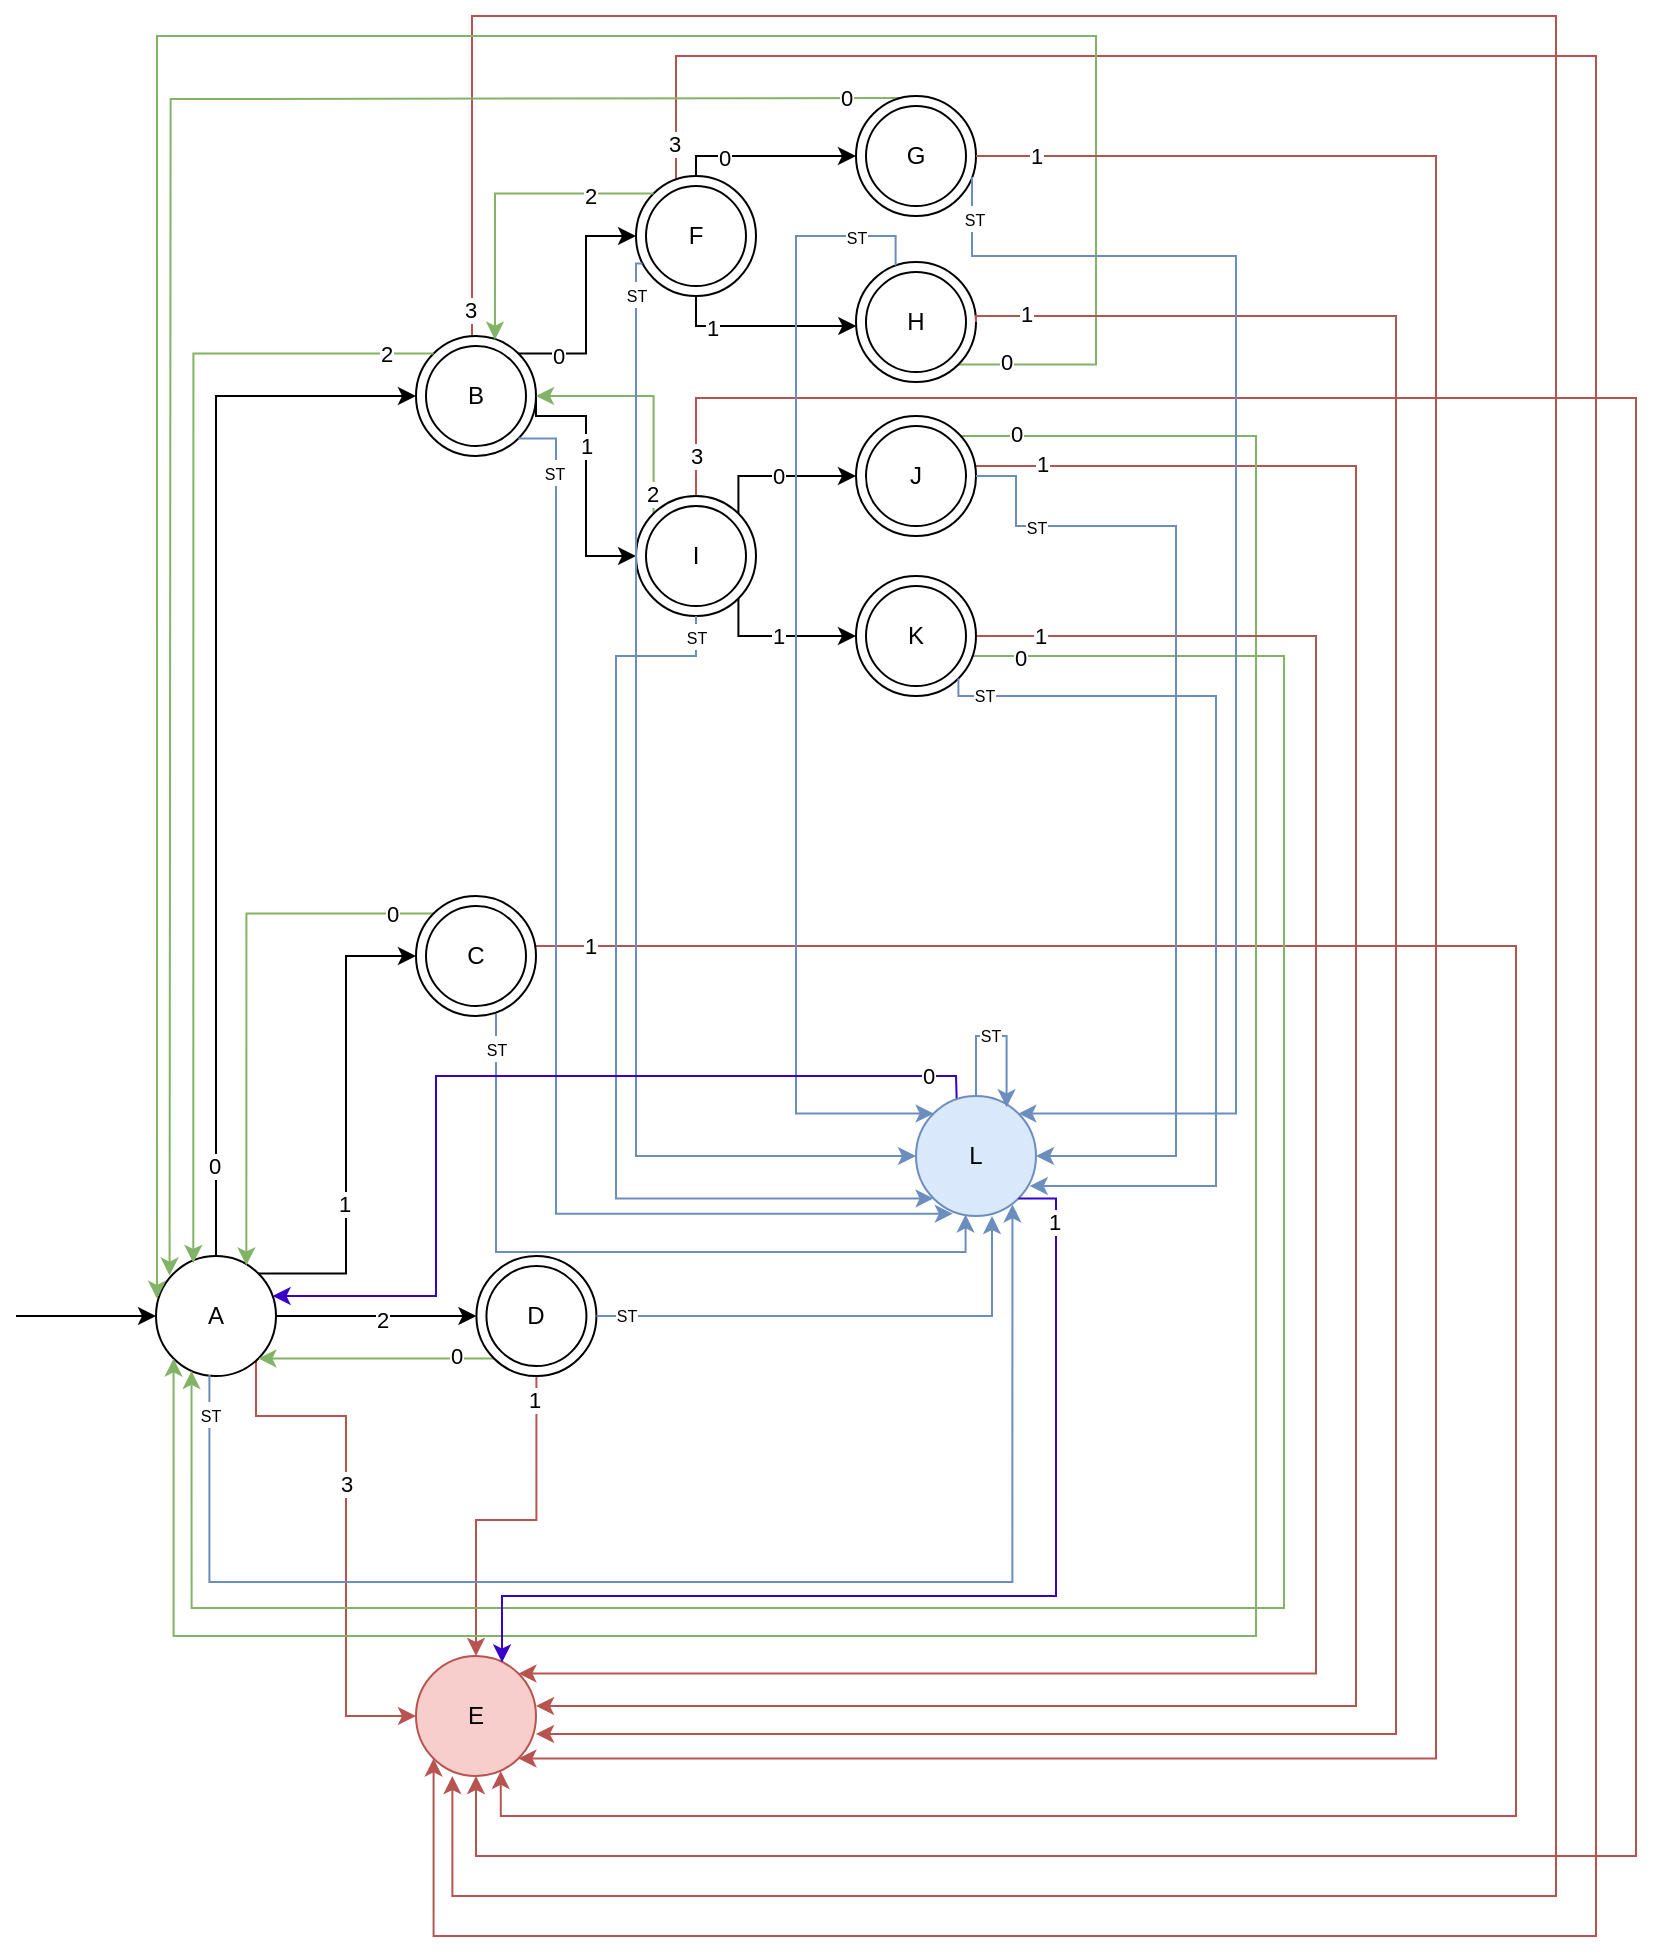 <mxfile version="24.4.9" type="device">
  <diagram name="Página-1" id="AaAMRy3M7c8mCv8Y-z39">
    <mxGraphModel dx="323" dy="184" grid="1" gridSize="10" guides="1" tooltips="1" connect="1" arrows="1" fold="1" page="1" pageScale="1" pageWidth="1200" pageHeight="1400" math="0" shadow="0">
      <root>
        <mxCell id="0" />
        <mxCell id="1" parent="0" />
        <mxCell id="4HWV0PZ-MZFRLMYxg-oZ-18" style="edgeStyle=orthogonalEdgeStyle;rounded=0;orthogonalLoop=1;jettySize=auto;html=1;exitX=1;exitY=0;exitDx=0;exitDy=0;entryX=0;entryY=0.5;entryDx=0;entryDy=0;" parent="1" source="4HWV0PZ-MZFRLMYxg-oZ-1" target="4HWV0PZ-MZFRLMYxg-oZ-4" edge="1">
          <mxGeometry relative="1" as="geometry" />
        </mxCell>
        <mxCell id="4HWV0PZ-MZFRLMYxg-oZ-23" value="1" style="edgeLabel;html=1;align=center;verticalAlign=middle;resizable=0;points=[];" parent="4HWV0PZ-MZFRLMYxg-oZ-18" vertex="1" connectable="0">
          <mxGeometry x="-0.333" y="1" relative="1" as="geometry">
            <mxPoint as="offset" />
          </mxGeometry>
        </mxCell>
        <mxCell id="4HWV0PZ-MZFRLMYxg-oZ-19" style="edgeStyle=orthogonalEdgeStyle;rounded=0;orthogonalLoop=1;jettySize=auto;html=1;exitX=0.5;exitY=0;exitDx=0;exitDy=0;entryX=0;entryY=0.5;entryDx=0;entryDy=0;" parent="1" source="4HWV0PZ-MZFRLMYxg-oZ-1" target="4HWV0PZ-MZFRLMYxg-oZ-8" edge="1">
          <mxGeometry relative="1" as="geometry" />
        </mxCell>
        <mxCell id="4HWV0PZ-MZFRLMYxg-oZ-22" value="0" style="edgeLabel;html=1;align=center;verticalAlign=middle;resizable=0;points=[];" parent="4HWV0PZ-MZFRLMYxg-oZ-19" vertex="1" connectable="0">
          <mxGeometry x="-0.828" y="1" relative="1" as="geometry">
            <mxPoint as="offset" />
          </mxGeometry>
        </mxCell>
        <mxCell id="4HWV0PZ-MZFRLMYxg-oZ-20" style="edgeStyle=orthogonalEdgeStyle;rounded=0;orthogonalLoop=1;jettySize=auto;html=1;exitX=1;exitY=1;exitDx=0;exitDy=0;entryX=0;entryY=0.5;entryDx=0;entryDy=0;fillColor=#f8cecc;strokeColor=#b85450;" parent="1" source="4HWV0PZ-MZFRLMYxg-oZ-1" target="4HWV0PZ-MZFRLMYxg-oZ-9" edge="1">
          <mxGeometry relative="1" as="geometry">
            <Array as="points">
              <mxPoint x="130" y="681" />
              <mxPoint x="130" y="710" />
              <mxPoint x="175" y="710" />
              <mxPoint x="175" y="860" />
            </Array>
          </mxGeometry>
        </mxCell>
        <mxCell id="4HWV0PZ-MZFRLMYxg-oZ-25" value="3" style="edgeLabel;html=1;align=center;verticalAlign=middle;resizable=0;points=[];" parent="4HWV0PZ-MZFRLMYxg-oZ-20" vertex="1" connectable="0">
          <mxGeometry x="-0.288" y="2" relative="1" as="geometry">
            <mxPoint x="-2" y="16" as="offset" />
          </mxGeometry>
        </mxCell>
        <mxCell id="4HWV0PZ-MZFRLMYxg-oZ-1" value="A" style="ellipse;whiteSpace=wrap;html=1;aspect=fixed;" parent="1" vertex="1">
          <mxGeometry x="80" y="630" width="60" height="60" as="geometry" />
        </mxCell>
        <mxCell id="4HWV0PZ-MZFRLMYxg-oZ-2" value="" style="endArrow=classic;html=1;rounded=0;" parent="1" edge="1">
          <mxGeometry width="50" height="50" relative="1" as="geometry">
            <mxPoint x="10" y="660" as="sourcePoint" />
            <mxPoint x="80" y="660" as="targetPoint" />
          </mxGeometry>
        </mxCell>
        <mxCell id="4HWV0PZ-MZFRLMYxg-oZ-119" style="edgeStyle=orthogonalEdgeStyle;rounded=0;orthogonalLoop=1;jettySize=auto;html=1;exitX=0;exitY=0;exitDx=0;exitDy=0;entryX=0.753;entryY=0.078;entryDx=0;entryDy=0;fillColor=#d5e8d4;strokeColor=#82b366;entryPerimeter=0;" parent="1" source="4HWV0PZ-MZFRLMYxg-oZ-4" target="4HWV0PZ-MZFRLMYxg-oZ-1" edge="1">
          <mxGeometry relative="1" as="geometry" />
        </mxCell>
        <mxCell id="4HWV0PZ-MZFRLMYxg-oZ-121" value="0" style="edgeLabel;html=1;align=center;verticalAlign=middle;resizable=0;points=[];" parent="4HWV0PZ-MZFRLMYxg-oZ-119" vertex="1" connectable="0">
          <mxGeometry x="-0.845" relative="1" as="geometry">
            <mxPoint as="offset" />
          </mxGeometry>
        </mxCell>
        <mxCell id="4HWV0PZ-MZFRLMYxg-oZ-120" style="edgeStyle=orthogonalEdgeStyle;rounded=0;orthogonalLoop=1;jettySize=auto;html=1;exitX=1;exitY=0.5;exitDx=0;exitDy=0;entryX=0.706;entryY=0.958;entryDx=0;entryDy=0;entryPerimeter=0;fillColor=#f8cecc;strokeColor=#b85450;" parent="1" target="4HWV0PZ-MZFRLMYxg-oZ-9" edge="1">
          <mxGeometry relative="1" as="geometry">
            <mxPoint x="267" y="475" as="sourcePoint" />
            <mxPoint x="267.78" y="848.64" as="targetPoint" />
            <Array as="points">
              <mxPoint x="760" y="475" />
              <mxPoint x="760" y="910" />
              <mxPoint x="252" y="910" />
            </Array>
          </mxGeometry>
        </mxCell>
        <mxCell id="4HWV0PZ-MZFRLMYxg-oZ-122" value="1" style="edgeLabel;html=1;align=center;verticalAlign=middle;resizable=0;points=[];" parent="4HWV0PZ-MZFRLMYxg-oZ-120" vertex="1" connectable="0">
          <mxGeometry x="-0.959" relative="1" as="geometry">
            <mxPoint as="offset" />
          </mxGeometry>
        </mxCell>
        <mxCell id="4HWV0PZ-MZFRLMYxg-oZ-4" value="C" style="ellipse;whiteSpace=wrap;html=1;aspect=fixed;" parent="1" vertex="1">
          <mxGeometry x="210" y="450" width="60" height="60" as="geometry" />
        </mxCell>
        <mxCell id="4HWV0PZ-MZFRLMYxg-oZ-113" value="0" style="edgeStyle=orthogonalEdgeStyle;rounded=0;orthogonalLoop=1;jettySize=auto;html=1;exitX=0;exitY=1;exitDx=0;exitDy=0;entryX=1;entryY=1;entryDx=0;entryDy=0;fillColor=#d5e8d4;strokeColor=#82b366;" parent="1" source="4HWV0PZ-MZFRLMYxg-oZ-7" target="4HWV0PZ-MZFRLMYxg-oZ-1" edge="1">
          <mxGeometry x="-0.677" y="-1" relative="1" as="geometry">
            <mxPoint as="offset" />
          </mxGeometry>
        </mxCell>
        <mxCell id="4HWV0PZ-MZFRLMYxg-oZ-115" style="edgeStyle=orthogonalEdgeStyle;rounded=0;orthogonalLoop=1;jettySize=auto;html=1;exitX=0.5;exitY=1;exitDx=0;exitDy=0;fillColor=#f8cecc;strokeColor=#b85450;entryX=0.5;entryY=0;entryDx=0;entryDy=0;" parent="1" source="4HWV0PZ-MZFRLMYxg-oZ-7" edge="1" target="4HWV0PZ-MZFRLMYxg-oZ-9">
          <mxGeometry relative="1" as="geometry">
            <mxPoint x="240" y="835" as="targetPoint" />
            <Array as="points">
              <mxPoint x="270" y="762" />
              <mxPoint x="240" y="762" />
            </Array>
          </mxGeometry>
        </mxCell>
        <mxCell id="4HWV0PZ-MZFRLMYxg-oZ-171" value="1" style="edgeLabel;html=1;align=center;verticalAlign=middle;resizable=0;points=[];" parent="4HWV0PZ-MZFRLMYxg-oZ-115" vertex="1" connectable="0">
          <mxGeometry x="-0.861" y="-1" relative="1" as="geometry">
            <mxPoint as="offset" />
          </mxGeometry>
        </mxCell>
        <mxCell id="4HWV0PZ-MZFRLMYxg-oZ-7" value="D" style="ellipse;whiteSpace=wrap;html=1;aspect=fixed;" parent="1" vertex="1">
          <mxGeometry x="240.21" y="630" width="60" height="60" as="geometry" />
        </mxCell>
        <mxCell id="4HWV0PZ-MZFRLMYxg-oZ-33" style="edgeStyle=orthogonalEdgeStyle;rounded=0;orthogonalLoop=1;jettySize=auto;html=1;exitX=1;exitY=0.5;exitDx=0;exitDy=0;entryX=0;entryY=0.5;entryDx=0;entryDy=0;" parent="1" source="4HWV0PZ-MZFRLMYxg-oZ-8" target="4HWV0PZ-MZFRLMYxg-oZ-29" edge="1">
          <mxGeometry relative="1" as="geometry">
            <Array as="points">
              <mxPoint x="270" y="210" />
              <mxPoint x="295" y="210" />
              <mxPoint x="295" y="280" />
            </Array>
          </mxGeometry>
        </mxCell>
        <mxCell id="4HWV0PZ-MZFRLMYxg-oZ-71" value="1" style="edgeLabel;html=1;align=center;verticalAlign=middle;resizable=0;points=[];" parent="4HWV0PZ-MZFRLMYxg-oZ-33" vertex="1" connectable="0">
          <mxGeometry x="-0.234" relative="1" as="geometry">
            <mxPoint as="offset" />
          </mxGeometry>
        </mxCell>
        <mxCell id="4HWV0PZ-MZFRLMYxg-oZ-69" style="edgeStyle=orthogonalEdgeStyle;rounded=0;orthogonalLoop=1;jettySize=auto;html=1;exitX=1;exitY=0;exitDx=0;exitDy=0;entryX=0;entryY=0.5;entryDx=0;entryDy=0;" parent="1" source="4HWV0PZ-MZFRLMYxg-oZ-8" target="4HWV0PZ-MZFRLMYxg-oZ-30" edge="1">
          <mxGeometry relative="1" as="geometry" />
        </mxCell>
        <mxCell id="4HWV0PZ-MZFRLMYxg-oZ-70" value="0" style="edgeLabel;html=1;align=center;verticalAlign=middle;resizable=0;points=[];" parent="4HWV0PZ-MZFRLMYxg-oZ-69" vertex="1" connectable="0">
          <mxGeometry x="-0.658" y="-1" relative="1" as="geometry">
            <mxPoint as="offset" />
          </mxGeometry>
        </mxCell>
        <mxCell id="4HWV0PZ-MZFRLMYxg-oZ-76" style="edgeStyle=orthogonalEdgeStyle;rounded=0;orthogonalLoop=1;jettySize=auto;html=1;exitX=0.5;exitY=0;exitDx=0;exitDy=0;entryX=0.303;entryY=1.001;entryDx=0;entryDy=0;fillColor=#f8cecc;strokeColor=#b85450;entryPerimeter=0;" parent="1" target="4HWV0PZ-MZFRLMYxg-oZ-9" edge="1">
          <mxGeometry relative="1" as="geometry">
            <mxPoint x="238" y="181" as="sourcePoint" />
            <mxPoint x="268" y="871" as="targetPoint" />
            <Array as="points">
              <mxPoint x="238" y="10" />
              <mxPoint x="780" y="10" />
              <mxPoint x="780" y="950" />
              <mxPoint x="228" y="950" />
            </Array>
          </mxGeometry>
        </mxCell>
        <mxCell id="4HWV0PZ-MZFRLMYxg-oZ-77" value="3" style="edgeLabel;html=1;align=center;verticalAlign=middle;resizable=0;points=[];" parent="4HWV0PZ-MZFRLMYxg-oZ-76" vertex="1" connectable="0">
          <mxGeometry x="-0.979" y="3" relative="1" as="geometry">
            <mxPoint x="2" as="offset" />
          </mxGeometry>
        </mxCell>
        <mxCell id="4HWV0PZ-MZFRLMYxg-oZ-8" value="B" style="ellipse;whiteSpace=wrap;html=1;aspect=fixed;" parent="1" vertex="1">
          <mxGeometry x="210" y="170" width="60" height="60" as="geometry" />
        </mxCell>
        <mxCell id="4HWV0PZ-MZFRLMYxg-oZ-9" value="E" style="ellipse;whiteSpace=wrap;html=1;aspect=fixed;fillColor=#f8cecc;strokeColor=#b85450;" parent="1" vertex="1">
          <mxGeometry x="210" y="830" width="60" height="60" as="geometry" />
        </mxCell>
        <mxCell id="4HWV0PZ-MZFRLMYxg-oZ-11" value="" style="endArrow=classic;html=1;rounded=0;exitX=1;exitY=0.5;exitDx=0;exitDy=0;entryX=0;entryY=0.5;entryDx=0;entryDy=0;endFill=1;" parent="1" source="4HWV0PZ-MZFRLMYxg-oZ-1" target="4HWV0PZ-MZFRLMYxg-oZ-7" edge="1">
          <mxGeometry width="50" height="50" relative="1" as="geometry">
            <mxPoint x="750" y="800" as="sourcePoint" />
            <mxPoint x="800" y="750" as="targetPoint" />
          </mxGeometry>
        </mxCell>
        <mxCell id="4HWV0PZ-MZFRLMYxg-oZ-24" value="2" style="edgeLabel;html=1;align=center;verticalAlign=middle;resizable=0;points=[];" parent="4HWV0PZ-MZFRLMYxg-oZ-11" vertex="1" connectable="0">
          <mxGeometry x="0.045" y="-2" relative="1" as="geometry">
            <mxPoint as="offset" />
          </mxGeometry>
        </mxCell>
        <mxCell id="4HWV0PZ-MZFRLMYxg-oZ-100" value="0" style="edgeStyle=orthogonalEdgeStyle;rounded=0;orthogonalLoop=1;jettySize=auto;html=1;exitX=1;exitY=0;exitDx=0;exitDy=0;entryX=0;entryY=0.5;entryDx=0;entryDy=0;" parent="1" source="4HWV0PZ-MZFRLMYxg-oZ-29" target="4HWV0PZ-MZFRLMYxg-oZ-95" edge="1">
          <mxGeometry relative="1" as="geometry">
            <Array as="points">
              <mxPoint x="371" y="240" />
            </Array>
          </mxGeometry>
        </mxCell>
        <mxCell id="4HWV0PZ-MZFRLMYxg-oZ-101" value="1" style="edgeStyle=orthogonalEdgeStyle;rounded=0;orthogonalLoop=1;jettySize=auto;html=1;exitX=1;exitY=1;exitDx=0;exitDy=0;entryX=0;entryY=0.5;entryDx=0;entryDy=0;" parent="1" source="4HWV0PZ-MZFRLMYxg-oZ-29" target="4HWV0PZ-MZFRLMYxg-oZ-96" edge="1">
          <mxGeometry relative="1" as="geometry">
            <Array as="points">
              <mxPoint x="371" y="320" />
            </Array>
          </mxGeometry>
        </mxCell>
        <mxCell id="4HWV0PZ-MZFRLMYxg-oZ-104" style="edgeStyle=orthogonalEdgeStyle;rounded=0;orthogonalLoop=1;jettySize=auto;html=1;exitX=0;exitY=0;exitDx=0;exitDy=0;entryX=1;entryY=0.5;entryDx=0;entryDy=0;fillColor=#d5e8d4;strokeColor=#82b366;" parent="1" source="4HWV0PZ-MZFRLMYxg-oZ-29" target="4HWV0PZ-MZFRLMYxg-oZ-8" edge="1">
          <mxGeometry relative="1" as="geometry">
            <Array as="points">
              <mxPoint x="329" y="200" />
            </Array>
          </mxGeometry>
        </mxCell>
        <mxCell id="4HWV0PZ-MZFRLMYxg-oZ-105" value="2" style="edgeLabel;html=1;align=center;verticalAlign=middle;resizable=0;points=[];" parent="4HWV0PZ-MZFRLMYxg-oZ-104" vertex="1" connectable="0">
          <mxGeometry x="-0.823" y="1" relative="1" as="geometry">
            <mxPoint as="offset" />
          </mxGeometry>
        </mxCell>
        <mxCell id="4HWV0PZ-MZFRLMYxg-oZ-106" style="edgeStyle=orthogonalEdgeStyle;rounded=0;orthogonalLoop=1;jettySize=auto;html=1;exitX=0.5;exitY=0;exitDx=0;exitDy=0;fillColor=#f8cecc;strokeColor=#b85450;entryX=0.5;entryY=1;entryDx=0;entryDy=0;" parent="1" target="4HWV0PZ-MZFRLMYxg-oZ-9" edge="1">
          <mxGeometry relative="1" as="geometry">
            <mxPoint x="350" y="251.0" as="sourcePoint" />
            <mxPoint x="280" y="860" as="targetPoint" />
            <Array as="points">
              <mxPoint x="350" y="201" />
              <mxPoint x="820" y="201" />
              <mxPoint x="820" y="930" />
              <mxPoint x="240" y="930" />
            </Array>
          </mxGeometry>
        </mxCell>
        <mxCell id="4HWV0PZ-MZFRLMYxg-oZ-175" value="3" style="edgeLabel;html=1;align=center;verticalAlign=middle;resizable=0;points=[];" parent="4HWV0PZ-MZFRLMYxg-oZ-106" vertex="1" connectable="0">
          <mxGeometry x="-0.977" relative="1" as="geometry">
            <mxPoint as="offset" />
          </mxGeometry>
        </mxCell>
        <mxCell id="4HWV0PZ-MZFRLMYxg-oZ-29" value="I" style="ellipse;whiteSpace=wrap;html=1;aspect=fixed;" parent="1" vertex="1">
          <mxGeometry x="320" y="250" width="60" height="60" as="geometry" />
        </mxCell>
        <mxCell id="4HWV0PZ-MZFRLMYxg-oZ-83" style="edgeStyle=orthogonalEdgeStyle;rounded=0;orthogonalLoop=1;jettySize=auto;html=1;exitX=0.5;exitY=0;exitDx=0;exitDy=0;entryX=0;entryY=0.5;entryDx=0;entryDy=0;" parent="1" source="4HWV0PZ-MZFRLMYxg-oZ-30" target="4HWV0PZ-MZFRLMYxg-oZ-81" edge="1">
          <mxGeometry relative="1" as="geometry">
            <Array as="points">
              <mxPoint x="350" y="80" />
            </Array>
          </mxGeometry>
        </mxCell>
        <mxCell id="4HWV0PZ-MZFRLMYxg-oZ-88" value="0" style="edgeLabel;html=1;align=center;verticalAlign=middle;resizable=0;points=[];" parent="4HWV0PZ-MZFRLMYxg-oZ-83" vertex="1" connectable="0">
          <mxGeometry x="-0.475" y="-1" relative="1" as="geometry">
            <mxPoint as="offset" />
          </mxGeometry>
        </mxCell>
        <mxCell id="4HWV0PZ-MZFRLMYxg-oZ-84" style="edgeStyle=orthogonalEdgeStyle;rounded=0;orthogonalLoop=1;jettySize=auto;html=1;exitX=0.5;exitY=1;exitDx=0;exitDy=0;" parent="1" source="4HWV0PZ-MZFRLMYxg-oZ-30" edge="1">
          <mxGeometry relative="1" as="geometry">
            <mxPoint x="350" y="155" as="sourcePoint" />
            <mxPoint x="430.15" y="165" as="targetPoint" />
            <Array as="points">
              <mxPoint x="350" y="165" />
            </Array>
          </mxGeometry>
        </mxCell>
        <mxCell id="4HWV0PZ-MZFRLMYxg-oZ-89" value="1" style="edgeLabel;html=1;align=center;verticalAlign=middle;resizable=0;points=[];" parent="4HWV0PZ-MZFRLMYxg-oZ-84" vertex="1" connectable="0">
          <mxGeometry x="-0.531" y="-1" relative="1" as="geometry">
            <mxPoint as="offset" />
          </mxGeometry>
        </mxCell>
        <mxCell id="4HWV0PZ-MZFRLMYxg-oZ-91" style="edgeStyle=orthogonalEdgeStyle;rounded=0;orthogonalLoop=1;jettySize=auto;html=1;exitX=0;exitY=0;exitDx=0;exitDy=0;entryX=0;entryY=1;entryDx=0;entryDy=0;fillColor=#f8cecc;strokeColor=#b85450;" parent="1" source="4HWV0PZ-MZFRLMYxg-oZ-30" target="4HWV0PZ-MZFRLMYxg-oZ-9" edge="1">
          <mxGeometry relative="1" as="geometry">
            <Array as="points">
              <mxPoint x="340" y="99" />
              <mxPoint x="340" y="30" />
              <mxPoint x="800" y="30" />
              <mxPoint x="800" y="970" />
              <mxPoint x="219" y="970" />
            </Array>
          </mxGeometry>
        </mxCell>
        <mxCell id="4HWV0PZ-MZFRLMYxg-oZ-92" value="3" style="edgeLabel;html=1;align=center;verticalAlign=middle;resizable=0;points=[];" parent="4HWV0PZ-MZFRLMYxg-oZ-91" vertex="1" connectable="0">
          <mxGeometry x="-0.966" y="1" relative="1" as="geometry">
            <mxPoint as="offset" />
          </mxGeometry>
        </mxCell>
        <mxCell id="4HWV0PZ-MZFRLMYxg-oZ-30" value="F" style="ellipse;whiteSpace=wrap;html=1;aspect=fixed;" parent="1" vertex="1">
          <mxGeometry x="320" y="90" width="60" height="60" as="geometry" />
        </mxCell>
        <mxCell id="4HWV0PZ-MZFRLMYxg-oZ-74" style="edgeStyle=orthogonalEdgeStyle;rounded=0;orthogonalLoop=1;jettySize=auto;html=1;exitX=0;exitY=0;exitDx=0;exitDy=0;entryX=0.311;entryY=0.058;entryDx=0;entryDy=0;entryPerimeter=0;fillColor=#d5e8d4;strokeColor=#82b366;" parent="1" source="4HWV0PZ-MZFRLMYxg-oZ-8" target="4HWV0PZ-MZFRLMYxg-oZ-1" edge="1">
          <mxGeometry relative="1" as="geometry" />
        </mxCell>
        <mxCell id="4HWV0PZ-MZFRLMYxg-oZ-75" value="2" style="edgeLabel;html=1;align=center;verticalAlign=middle;resizable=0;points=[];" parent="4HWV0PZ-MZFRLMYxg-oZ-74" vertex="1" connectable="0">
          <mxGeometry x="-0.917" relative="1" as="geometry">
            <mxPoint as="offset" />
          </mxGeometry>
        </mxCell>
        <mxCell id="4HWV0PZ-MZFRLMYxg-oZ-79" style="edgeStyle=orthogonalEdgeStyle;rounded=0;orthogonalLoop=1;jettySize=auto;html=1;exitX=1;exitY=1;exitDx=0;exitDy=0;entryX=0.307;entryY=0.981;entryDx=0;entryDy=0;fillColor=#dae8fc;strokeColor=#6c8ebf;entryPerimeter=0;" parent="1" source="4HWV0PZ-MZFRLMYxg-oZ-8" target="4HWV0PZ-MZFRLMYxg-oZ-161" edge="1">
          <mxGeometry relative="1" as="geometry">
            <Array as="points">
              <mxPoint x="280" y="221" />
              <mxPoint x="280" y="609" />
            </Array>
          </mxGeometry>
        </mxCell>
        <mxCell id="4HWV0PZ-MZFRLMYxg-oZ-80" value="&lt;font style=&quot;font-size: 8px;&quot;&gt;ST&lt;/font&gt;" style="edgeLabel;html=1;align=center;verticalAlign=middle;resizable=0;points=[];" parent="4HWV0PZ-MZFRLMYxg-oZ-79" vertex="1" connectable="0">
          <mxGeometry x="-0.515" y="-1" relative="1" as="geometry">
            <mxPoint y="-111" as="offset" />
          </mxGeometry>
        </mxCell>
        <mxCell id="4HWV0PZ-MZFRLMYxg-oZ-135" style="edgeStyle=orthogonalEdgeStyle;rounded=0;orthogonalLoop=1;jettySize=auto;html=1;exitX=0.5;exitY=0;exitDx=0;exitDy=0;entryX=0;entryY=0;entryDx=0;entryDy=0;fillColor=#d5e8d4;strokeColor=#82b366;" parent="1" edge="1">
          <mxGeometry relative="1" as="geometry">
            <mxPoint x="458" y="51" as="sourcePoint" />
            <mxPoint x="86.787" y="639.787" as="targetPoint" />
          </mxGeometry>
        </mxCell>
        <mxCell id="4HWV0PZ-MZFRLMYxg-oZ-136" value="0" style="edgeLabel;html=1;align=center;verticalAlign=middle;resizable=0;points=[];" parent="4HWV0PZ-MZFRLMYxg-oZ-135" vertex="1" connectable="0">
          <mxGeometry x="-0.93" relative="1" as="geometry">
            <mxPoint as="offset" />
          </mxGeometry>
        </mxCell>
        <mxCell id="4HWV0PZ-MZFRLMYxg-oZ-81" value="G" style="ellipse;whiteSpace=wrap;html=1;aspect=fixed;" parent="1" vertex="1">
          <mxGeometry x="430" y="50" width="60" height="60" as="geometry" />
        </mxCell>
        <mxCell id="4HWV0PZ-MZFRLMYxg-oZ-147" style="edgeStyle=orthogonalEdgeStyle;rounded=0;orthogonalLoop=1;jettySize=auto;html=1;exitX=1;exitY=1;exitDx=0;exitDy=0;entryX=0.008;entryY=0.357;entryDx=0;entryDy=0;entryPerimeter=0;fillColor=#d5e8d4;strokeColor=#82b366;" parent="1" source="4HWV0PZ-MZFRLMYxg-oZ-82" edge="1">
          <mxGeometry relative="1" as="geometry">
            <mxPoint x="479.213" y="196.213" as="sourcePoint" />
            <mxPoint x="80.48" y="651.42" as="targetPoint" />
            <Array as="points">
              <mxPoint x="550" y="184" />
              <mxPoint x="550" y="20" />
              <mxPoint x="81" y="20" />
            </Array>
          </mxGeometry>
        </mxCell>
        <mxCell id="4HWV0PZ-MZFRLMYxg-oZ-148" value="0" style="edgeLabel;html=1;align=center;verticalAlign=middle;resizable=0;points=[];" parent="4HWV0PZ-MZFRLMYxg-oZ-147" vertex="1" connectable="0">
          <mxGeometry x="-0.964" y="1" relative="1" as="geometry">
            <mxPoint as="offset" />
          </mxGeometry>
        </mxCell>
        <mxCell id="4HWV0PZ-MZFRLMYxg-oZ-82" value="H" style="ellipse;whiteSpace=wrap;html=1;aspect=fixed;" parent="1" vertex="1">
          <mxGeometry x="430" y="133" width="60" height="60" as="geometry" />
        </mxCell>
        <mxCell id="4HWV0PZ-MZFRLMYxg-oZ-85" style="edgeStyle=orthogonalEdgeStyle;rounded=0;orthogonalLoop=1;jettySize=auto;html=1;exitX=0.054;exitY=0.73;exitDx=0;exitDy=0;entryX=0;entryY=0.5;entryDx=0;entryDy=0;exitPerimeter=0;fillColor=#dae8fc;strokeColor=#6c8ebf;" parent="1" source="4HWV0PZ-MZFRLMYxg-oZ-30" target="4HWV0PZ-MZFRLMYxg-oZ-161" edge="1">
          <mxGeometry relative="1" as="geometry">
            <Array as="points">
              <mxPoint x="320" y="134" />
              <mxPoint x="320" y="580" />
            </Array>
          </mxGeometry>
        </mxCell>
        <mxCell id="4HWV0PZ-MZFRLMYxg-oZ-86" value="&lt;font style=&quot;font-size: 8px;&quot;&gt;ST&lt;/font&gt;" style="edgeLabel;html=1;align=center;verticalAlign=middle;resizable=0;points=[];" parent="1" vertex="1" connectable="0">
          <mxGeometry x="270.212" y="248.115" as="geometry">
            <mxPoint x="50" y="-99" as="offset" />
          </mxGeometry>
        </mxCell>
        <mxCell id="4HWV0PZ-MZFRLMYxg-oZ-87" style="edgeStyle=orthogonalEdgeStyle;rounded=0;orthogonalLoop=1;jettySize=auto;html=1;exitX=0;exitY=0;exitDx=0;exitDy=0;entryX=0.658;entryY=0.031;entryDx=0;entryDy=0;entryPerimeter=0;fillColor=#d5e8d4;strokeColor=#82b366;" parent="1" source="4HWV0PZ-MZFRLMYxg-oZ-30" target="4HWV0PZ-MZFRLMYxg-oZ-8" edge="1">
          <mxGeometry relative="1" as="geometry" />
        </mxCell>
        <mxCell id="4HWV0PZ-MZFRLMYxg-oZ-90" value="2" style="edgeLabel;html=1;align=center;verticalAlign=middle;resizable=0;points=[];" parent="4HWV0PZ-MZFRLMYxg-oZ-87" vertex="1" connectable="0">
          <mxGeometry x="-0.579" y="1" relative="1" as="geometry">
            <mxPoint as="offset" />
          </mxGeometry>
        </mxCell>
        <mxCell id="4HWV0PZ-MZFRLMYxg-oZ-126" style="edgeStyle=orthogonalEdgeStyle;rounded=0;orthogonalLoop=1;jettySize=auto;html=1;entryX=1;entryY=1;entryDx=0;entryDy=0;fillColor=#f8cecc;strokeColor=#b85450;" parent="1" target="4HWV0PZ-MZFRLMYxg-oZ-9" edge="1">
          <mxGeometry relative="1" as="geometry">
            <mxPoint x="490" y="80" as="sourcePoint" />
            <mxPoint x="290" y="865" as="targetPoint" />
            <Array as="points">
              <mxPoint x="720" y="80" />
              <mxPoint x="720" y="881" />
            </Array>
          </mxGeometry>
        </mxCell>
        <mxCell id="4HWV0PZ-MZFRLMYxg-oZ-130" value="1" style="edgeLabel;html=1;align=center;verticalAlign=middle;resizable=0;points=[];" parent="4HWV0PZ-MZFRLMYxg-oZ-126" vertex="1" connectable="0">
          <mxGeometry x="-0.979" y="-1" relative="1" as="geometry">
            <mxPoint x="14" y="-1" as="offset" />
          </mxGeometry>
        </mxCell>
        <mxCell id="4HWV0PZ-MZFRLMYxg-oZ-93" value="" style="ellipse;whiteSpace=wrap;html=1;aspect=fixed;fillColor=none;" parent="1" vertex="1">
          <mxGeometry x="435" y="55" width="50" height="50" as="geometry" />
        </mxCell>
        <mxCell id="4HWV0PZ-MZFRLMYxg-oZ-127" style="edgeStyle=orthogonalEdgeStyle;rounded=0;orthogonalLoop=1;jettySize=auto;html=1;exitX=1;exitY=0.5;exitDx=0;exitDy=0;entryX=1;entryY=0.5;entryDx=0;entryDy=0;fillColor=#f8cecc;strokeColor=#b85450;" parent="1" source="4HWV0PZ-MZFRLMYxg-oZ-82" edge="1">
          <mxGeometry relative="1" as="geometry">
            <mxPoint x="485.0" y="169" as="sourcePoint" />
            <mxPoint x="270.0" y="869" as="targetPoint" />
            <Array as="points">
              <mxPoint x="490" y="160" />
              <mxPoint x="700" y="160" />
              <mxPoint x="700" y="869" />
            </Array>
          </mxGeometry>
        </mxCell>
        <mxCell id="4HWV0PZ-MZFRLMYxg-oZ-172" value="1" style="edgeLabel;html=1;align=center;verticalAlign=middle;resizable=0;points=[];" parent="4HWV0PZ-MZFRLMYxg-oZ-127" vertex="1" connectable="0">
          <mxGeometry x="-0.959" y="1" relative="1" as="geometry">
            <mxPoint as="offset" />
          </mxGeometry>
        </mxCell>
        <mxCell id="4HWV0PZ-MZFRLMYxg-oZ-94" value="" style="ellipse;whiteSpace=wrap;html=1;aspect=fixed;fillColor=none;" parent="1" vertex="1">
          <mxGeometry x="435" y="138" width="50" height="50" as="geometry" />
        </mxCell>
        <mxCell id="4HWV0PZ-MZFRLMYxg-oZ-128" style="edgeStyle=orthogonalEdgeStyle;rounded=0;orthogonalLoop=1;jettySize=auto;html=1;exitX=1;exitY=0.5;exitDx=0;exitDy=0;entryX=1;entryY=0.5;entryDx=0;entryDy=0;fillColor=#f8cecc;strokeColor=#b85450;" parent="1" edge="1">
          <mxGeometry relative="1" as="geometry">
            <mxPoint x="490" y="235" as="sourcePoint" />
            <mxPoint x="270" y="855" as="targetPoint" />
            <Array as="points">
              <mxPoint x="680" y="235" />
              <mxPoint x="680" y="855" />
            </Array>
          </mxGeometry>
        </mxCell>
        <mxCell id="4HWV0PZ-MZFRLMYxg-oZ-174" value="1" style="edgeLabel;html=1;align=center;verticalAlign=middle;resizable=0;points=[];" parent="4HWV0PZ-MZFRLMYxg-oZ-128" vertex="1" connectable="0">
          <mxGeometry x="-0.946" y="1" relative="1" as="geometry">
            <mxPoint as="offset" />
          </mxGeometry>
        </mxCell>
        <mxCell id="4HWV0PZ-MZFRLMYxg-oZ-155" style="edgeStyle=orthogonalEdgeStyle;rounded=0;orthogonalLoop=1;jettySize=auto;html=1;exitX=0.5;exitY=0;exitDx=0;exitDy=0;entryX=0;entryY=1;entryDx=0;entryDy=0;fillColor=#d5e8d4;strokeColor=#82b366;" parent="1" source="4HWV0PZ-MZFRLMYxg-oZ-95" target="4HWV0PZ-MZFRLMYxg-oZ-1" edge="1">
          <mxGeometry relative="1" as="geometry">
            <mxPoint x="330.0" y="801" as="targetPoint" />
            <Array as="points">
              <mxPoint x="460" y="220" />
              <mxPoint x="630" y="220" />
              <mxPoint x="630" y="820" />
              <mxPoint x="89" y="820" />
            </Array>
          </mxGeometry>
        </mxCell>
        <mxCell id="4HWV0PZ-MZFRLMYxg-oZ-173" value="0" style="edgeLabel;html=1;align=center;verticalAlign=middle;resizable=0;points=[];" parent="4HWV0PZ-MZFRLMYxg-oZ-155" vertex="1" connectable="0">
          <mxGeometry x="-0.918" y="1" relative="1" as="geometry">
            <mxPoint as="offset" />
          </mxGeometry>
        </mxCell>
        <mxCell id="4HWV0PZ-MZFRLMYxg-oZ-95" value="J" style="ellipse;whiteSpace=wrap;html=1;aspect=fixed;" parent="1" vertex="1">
          <mxGeometry x="430" y="210" width="60" height="60" as="geometry" />
        </mxCell>
        <mxCell id="4HWV0PZ-MZFRLMYxg-oZ-129" style="edgeStyle=orthogonalEdgeStyle;rounded=0;orthogonalLoop=1;jettySize=auto;html=1;exitX=1;exitY=0.5;exitDx=0;exitDy=0;entryX=1;entryY=0;entryDx=0;entryDy=0;fillColor=#f8cecc;strokeColor=#b85450;" parent="1" source="4HWV0PZ-MZFRLMYxg-oZ-96" target="4HWV0PZ-MZFRLMYxg-oZ-9" edge="1">
          <mxGeometry relative="1" as="geometry">
            <Array as="points">
              <mxPoint x="660" y="320" />
              <mxPoint x="660" y="839" />
            </Array>
          </mxGeometry>
        </mxCell>
        <mxCell id="4HWV0PZ-MZFRLMYxg-oZ-134" value="1" style="edgeLabel;html=1;align=center;verticalAlign=middle;resizable=0;points=[];" parent="4HWV0PZ-MZFRLMYxg-oZ-129" vertex="1" connectable="0">
          <mxGeometry x="-0.942" relative="1" as="geometry">
            <mxPoint as="offset" />
          </mxGeometry>
        </mxCell>
        <mxCell id="4HWV0PZ-MZFRLMYxg-oZ-152" style="edgeStyle=orthogonalEdgeStyle;rounded=0;orthogonalLoop=1;jettySize=auto;html=1;exitX=0.97;exitY=0.648;exitDx=0;exitDy=0;entryX=0.196;entryY=0.908;entryDx=0;entryDy=0;entryPerimeter=0;exitPerimeter=0;fillColor=#d5e8d4;strokeColor=#82b366;" parent="1" source="4HWV0PZ-MZFRLMYxg-oZ-96" edge="1">
          <mxGeometry relative="1" as="geometry">
            <mxPoint x="492.74" y="337.22" as="sourcePoint" />
            <mxPoint x="97.76" y="687.48" as="targetPoint" />
            <Array as="points">
              <mxPoint x="488" y="330" />
              <mxPoint x="644" y="330" />
              <mxPoint x="644" y="806" />
              <mxPoint x="98" y="806" />
            </Array>
          </mxGeometry>
        </mxCell>
        <mxCell id="4HWV0PZ-MZFRLMYxg-oZ-153" value="0" style="edgeLabel;html=1;align=center;verticalAlign=middle;resizable=0;points=[];" parent="4HWV0PZ-MZFRLMYxg-oZ-152" vertex="1" connectable="0">
          <mxGeometry x="-0.962" y="-1" relative="1" as="geometry">
            <mxPoint as="offset" />
          </mxGeometry>
        </mxCell>
        <mxCell id="4HWV0PZ-MZFRLMYxg-oZ-96" value="K" style="ellipse;whiteSpace=wrap;html=1;aspect=fixed;" parent="1" vertex="1">
          <mxGeometry x="430" y="290" width="60" height="60" as="geometry" />
        </mxCell>
        <mxCell id="4HWV0PZ-MZFRLMYxg-oZ-97" value="" style="ellipse;whiteSpace=wrap;html=1;aspect=fixed;fillColor=none;" parent="1" vertex="1">
          <mxGeometry x="435" y="295" width="50" height="50" as="geometry" />
        </mxCell>
        <mxCell id="4HWV0PZ-MZFRLMYxg-oZ-98" value="" style="ellipse;whiteSpace=wrap;html=1;aspect=fixed;fillColor=none;" parent="1" vertex="1">
          <mxGeometry x="435" y="215" width="50" height="50" as="geometry" />
        </mxCell>
        <mxCell id="4HWV0PZ-MZFRLMYxg-oZ-102" style="edgeStyle=orthogonalEdgeStyle;rounded=0;orthogonalLoop=1;jettySize=auto;html=1;exitX=0.5;exitY=1;exitDx=0;exitDy=0;entryX=0;entryY=1;entryDx=0;entryDy=0;fillColor=#dae8fc;strokeColor=#6c8ebf;" parent="1" source="4HWV0PZ-MZFRLMYxg-oZ-29" target="4HWV0PZ-MZFRLMYxg-oZ-161" edge="1">
          <mxGeometry relative="1" as="geometry">
            <Array as="points">
              <mxPoint x="350" y="330" />
              <mxPoint x="310" y="330" />
              <mxPoint x="310" y="601" />
            </Array>
          </mxGeometry>
        </mxCell>
        <mxCell id="4HWV0PZ-MZFRLMYxg-oZ-103" value="&lt;font style=&quot;font-size: 8px;&quot;&gt;ST&lt;/font&gt;" style="edgeLabel;html=1;align=center;verticalAlign=middle;resizable=0;points=[];" parent="1" vertex="1" connectable="0">
          <mxGeometry x="270.218" y="248.102" as="geometry">
            <mxPoint x="80" y="72" as="offset" />
          </mxGeometry>
        </mxCell>
        <mxCell id="4HWV0PZ-MZFRLMYxg-oZ-108" style="edgeStyle=orthogonalEdgeStyle;rounded=0;orthogonalLoop=1;jettySize=auto;html=1;exitX=0.445;exitY=0.992;exitDx=0;exitDy=0;fillColor=#dae8fc;strokeColor=#6c8ebf;entryX=1;entryY=1;entryDx=0;entryDy=0;exitPerimeter=0;" parent="1" source="4HWV0PZ-MZFRLMYxg-oZ-1" edge="1">
          <mxGeometry relative="1" as="geometry">
            <mxPoint x="107" y="693.0" as="sourcePoint" />
            <mxPoint x="508.213" y="604.213" as="targetPoint" />
            <Array as="points">
              <mxPoint x="107" y="793" />
              <mxPoint x="508" y="793" />
            </Array>
          </mxGeometry>
        </mxCell>
        <mxCell id="4HWV0PZ-MZFRLMYxg-oZ-110" value="&lt;font style=&quot;font-size: 8px;&quot;&gt;ST&lt;/font&gt;" style="edgeLabel;html=1;align=center;verticalAlign=middle;resizable=0;points=[];" parent="4HWV0PZ-MZFRLMYxg-oZ-108" vertex="1" connectable="0">
          <mxGeometry x="-0.162" relative="1" as="geometry">
            <mxPoint x="-187" y="-84" as="offset" />
          </mxGeometry>
        </mxCell>
        <mxCell id="4HWV0PZ-MZFRLMYxg-oZ-111" value="" style="ellipse;whiteSpace=wrap;html=1;aspect=fixed;fillColor=none;" parent="1" vertex="1">
          <mxGeometry x="245.22" y="635" width="50" height="50" as="geometry" />
        </mxCell>
        <mxCell id="4HWV0PZ-MZFRLMYxg-oZ-117" style="edgeStyle=orthogonalEdgeStyle;rounded=0;orthogonalLoop=1;jettySize=auto;html=1;exitX=1;exitY=0.5;exitDx=0;exitDy=0;entryX=0.5;entryY=1;entryDx=0;entryDy=0;fillColor=#dae8fc;strokeColor=#6c8ebf;" parent="1" edge="1" source="4HWV0PZ-MZFRLMYxg-oZ-7">
          <mxGeometry relative="1" as="geometry">
            <mxPoint x="308.21" y="660" as="sourcePoint" />
            <mxPoint x="498" y="610" as="targetPoint" />
            <Array as="points">
              <mxPoint x="498" y="660" />
            </Array>
          </mxGeometry>
        </mxCell>
        <mxCell id="4HWV0PZ-MZFRLMYxg-oZ-162" value="&lt;font style=&quot;font-size: 8px;&quot;&gt;ST&lt;/font&gt;" style="edgeLabel;html=1;align=center;verticalAlign=middle;resizable=0;points=[];" parent="4HWV0PZ-MZFRLMYxg-oZ-117" vertex="1" connectable="0">
          <mxGeometry x="-0.782" relative="1" as="geometry">
            <mxPoint x="-12" y="-1" as="offset" />
          </mxGeometry>
        </mxCell>
        <mxCell id="4HWV0PZ-MZFRLMYxg-oZ-123" style="edgeStyle=orthogonalEdgeStyle;rounded=0;orthogonalLoop=1;jettySize=auto;html=1;entryX=0;entryY=1;entryDx=0;entryDy=0;fillColor=#dae8fc;strokeColor=#6c8ebf;" parent="1" edge="1">
          <mxGeometry relative="1" as="geometry">
            <mxPoint x="250" y="509" as="sourcePoint" />
            <mxPoint x="484.787" y="609.213" as="targetPoint" />
            <Array as="points">
              <mxPoint x="250" y="509" />
              <mxPoint x="250" y="628" />
              <mxPoint x="485" y="628" />
            </Array>
          </mxGeometry>
        </mxCell>
        <mxCell id="4HWV0PZ-MZFRLMYxg-oZ-124" value="&lt;font style=&quot;font-size: 8px;&quot;&gt;ST&lt;/font&gt;" style="edgeLabel;html=1;align=center;verticalAlign=middle;resizable=0;points=[];" parent="4HWV0PZ-MZFRLMYxg-oZ-123" vertex="1" connectable="0">
          <mxGeometry x="-0.612" y="-1" relative="1" as="geometry">
            <mxPoint x="1" y="-56" as="offset" />
          </mxGeometry>
        </mxCell>
        <mxCell id="4HWV0PZ-MZFRLMYxg-oZ-137" style="edgeStyle=orthogonalEdgeStyle;rounded=0;orthogonalLoop=1;jettySize=auto;html=1;exitX=0.967;exitY=0.676;exitDx=0;exitDy=0;entryX=1;entryY=0;entryDx=0;entryDy=0;exitPerimeter=0;fillColor=#dae8fc;strokeColor=#6c8ebf;" parent="1" source="4HWV0PZ-MZFRLMYxg-oZ-81" target="4HWV0PZ-MZFRLMYxg-oZ-161" edge="1">
          <mxGeometry relative="1" as="geometry">
            <Array as="points">
              <mxPoint x="488" y="130" />
              <mxPoint x="620" y="130" />
              <mxPoint x="620" y="559" />
            </Array>
          </mxGeometry>
        </mxCell>
        <mxCell id="4HWV0PZ-MZFRLMYxg-oZ-139" value="&lt;font style=&quot;font-size: 8px;&quot;&gt;ST&lt;/font&gt;" style="edgeLabel;html=1;align=center;verticalAlign=middle;resizable=0;points=[];" parent="4HWV0PZ-MZFRLMYxg-oZ-137" vertex="1" connectable="0">
          <mxGeometry x="-0.583" relative="1" as="geometry">
            <mxPoint x="-108" y="-19" as="offset" />
          </mxGeometry>
        </mxCell>
        <mxCell id="4HWV0PZ-MZFRLMYxg-oZ-138" style="edgeStyle=orthogonalEdgeStyle;rounded=0;orthogonalLoop=1;jettySize=auto;html=1;entryX=0;entryY=0;entryDx=0;entryDy=0;exitX=0.33;exitY=0.029;exitDx=0;exitDy=0;exitPerimeter=0;fillColor=#dae8fc;strokeColor=#6c8ebf;" parent="1" source="4HWV0PZ-MZFRLMYxg-oZ-82" target="4HWV0PZ-MZFRLMYxg-oZ-161" edge="1">
          <mxGeometry relative="1" as="geometry">
            <mxPoint x="450" y="133" as="sourcePoint" />
            <Array as="points">
              <mxPoint x="450" y="120" />
              <mxPoint x="400" y="120" />
              <mxPoint x="400" y="559" />
            </Array>
          </mxGeometry>
        </mxCell>
        <mxCell id="4HWV0PZ-MZFRLMYxg-oZ-140" value="&lt;font style=&quot;font-size: 8px;&quot;&gt;ST&lt;/font&gt;" style="edgeLabel;html=1;align=center;verticalAlign=middle;resizable=0;points=[];" parent="4HWV0PZ-MZFRLMYxg-oZ-138" vertex="1" connectable="0">
          <mxGeometry x="-0.268" relative="1" as="geometry">
            <mxPoint x="30" y="-145" as="offset" />
          </mxGeometry>
        </mxCell>
        <mxCell id="4HWV0PZ-MZFRLMYxg-oZ-141" style="edgeStyle=orthogonalEdgeStyle;rounded=0;orthogonalLoop=1;jettySize=auto;html=1;exitX=1;exitY=0.5;exitDx=0;exitDy=0;entryX=1;entryY=0.5;entryDx=0;entryDy=0;fillColor=#dae8fc;strokeColor=#6c8ebf;" parent="1" source="4HWV0PZ-MZFRLMYxg-oZ-95" target="4HWV0PZ-MZFRLMYxg-oZ-161" edge="1">
          <mxGeometry relative="1" as="geometry">
            <Array as="points">
              <mxPoint x="510" y="240" />
              <mxPoint x="510" y="265" />
              <mxPoint x="590" y="265" />
              <mxPoint x="590" y="580" />
            </Array>
          </mxGeometry>
        </mxCell>
        <mxCell id="4HWV0PZ-MZFRLMYxg-oZ-143" value="&lt;font style=&quot;font-size: 8px;&quot;&gt;ST&lt;/font&gt;" style="edgeLabel;html=1;align=center;verticalAlign=middle;resizable=0;points=[];" parent="4HWV0PZ-MZFRLMYxg-oZ-141" vertex="1" connectable="0">
          <mxGeometry x="-0.166" relative="1" as="geometry">
            <mxPoint x="-70" y="-88" as="offset" />
          </mxGeometry>
        </mxCell>
        <mxCell id="4HWV0PZ-MZFRLMYxg-oZ-144" style="edgeStyle=orthogonalEdgeStyle;rounded=0;orthogonalLoop=1;jettySize=auto;html=1;exitX=1;exitY=1;exitDx=0;exitDy=0;entryX=0.948;entryY=0.75;entryDx=0;entryDy=0;fillColor=#dae8fc;strokeColor=#6c8ebf;entryPerimeter=0;" parent="1" source="4HWV0PZ-MZFRLMYxg-oZ-96" target="4HWV0PZ-MZFRLMYxg-oZ-161" edge="1">
          <mxGeometry relative="1" as="geometry">
            <Array as="points">
              <mxPoint x="481" y="350" />
              <mxPoint x="610" y="350" />
              <mxPoint x="610" y="595" />
            </Array>
          </mxGeometry>
        </mxCell>
        <mxCell id="4HWV0PZ-MZFRLMYxg-oZ-145" value="&lt;font style=&quot;font-size: 8px;&quot;&gt;ST&lt;/font&gt;" style="edgeLabel;html=1;align=center;verticalAlign=middle;resizable=0;points=[];" parent="4HWV0PZ-MZFRLMYxg-oZ-144" vertex="1" connectable="0">
          <mxGeometry x="-0.601" y="-1" relative="1" as="geometry">
            <mxPoint x="-74" y="-2" as="offset" />
          </mxGeometry>
        </mxCell>
        <mxCell id="4HWV0PZ-MZFRLMYxg-oZ-157" value="" style="ellipse;whiteSpace=wrap;html=1;aspect=fixed;fillColor=none;" parent="1" vertex="1">
          <mxGeometry x="215.0" y="455" width="50" height="50" as="geometry" />
        </mxCell>
        <mxCell id="4HWV0PZ-MZFRLMYxg-oZ-166" style="edgeStyle=orthogonalEdgeStyle;rounded=0;orthogonalLoop=1;jettySize=auto;html=1;exitX=0.338;exitY=0.027;exitDx=0;exitDy=0;fillColor=#6a00ff;strokeColor=#3700CC;exitPerimeter=0;" parent="1" source="4HWV0PZ-MZFRLMYxg-oZ-161" target="4HWV0PZ-MZFRLMYxg-oZ-1" edge="1">
          <mxGeometry relative="1" as="geometry">
            <Array as="points">
              <mxPoint x="480" y="550" />
              <mxPoint x="480" y="550" />
              <mxPoint x="480" y="540" />
              <mxPoint x="220" y="540" />
              <mxPoint x="220" y="650" />
            </Array>
          </mxGeometry>
        </mxCell>
        <mxCell id="4HWV0PZ-MZFRLMYxg-oZ-161" value="L" style="ellipse;whiteSpace=wrap;html=1;aspect=fixed;fillColor=#dae8fc;strokeColor=#6c8ebf;" parent="1" vertex="1">
          <mxGeometry x="460" y="550" width="60" height="60" as="geometry" />
        </mxCell>
        <mxCell id="4HWV0PZ-MZFRLMYxg-oZ-164" value="" style="ellipse;whiteSpace=wrap;html=1;aspect=fixed;fillColor=none;" parent="1" vertex="1">
          <mxGeometry x="325" y="255" width="50" height="50" as="geometry" />
        </mxCell>
        <mxCell id="4HWV0PZ-MZFRLMYxg-oZ-165" value="" style="ellipse;whiteSpace=wrap;html=1;aspect=fixed;fillColor=none;" parent="1" vertex="1">
          <mxGeometry x="325" y="95" width="50" height="50" as="geometry" />
        </mxCell>
        <mxCell id="4HWV0PZ-MZFRLMYxg-oZ-167" value="0" style="edgeLabel;html=1;align=center;verticalAlign=middle;resizable=0;points=[];" parent="1" vertex="1" connectable="0">
          <mxGeometry x="245.21" y="535.593" as="geometry">
            <mxPoint x="221" y="4" as="offset" />
          </mxGeometry>
        </mxCell>
        <mxCell id="4HWV0PZ-MZFRLMYxg-oZ-168" style="edgeStyle=orthogonalEdgeStyle;rounded=0;orthogonalLoop=1;jettySize=auto;html=1;exitX=0.5;exitY=0;exitDx=0;exitDy=0;entryX=0.755;entryY=0.094;entryDx=0;entryDy=0;entryPerimeter=0;fillColor=#dae8fc;strokeColor=#6c8ebf;" parent="1" source="4HWV0PZ-MZFRLMYxg-oZ-161" target="4HWV0PZ-MZFRLMYxg-oZ-161" edge="1">
          <mxGeometry relative="1" as="geometry">
            <Array as="points">
              <mxPoint x="490" y="520" />
              <mxPoint x="505" y="520" />
            </Array>
          </mxGeometry>
        </mxCell>
        <mxCell id="4HWV0PZ-MZFRLMYxg-oZ-169" value="&lt;font style=&quot;font-size: 8px;&quot;&gt;ST&lt;/font&gt;" style="edgeLabel;html=1;align=center;verticalAlign=middle;resizable=0;points=[];" parent="1" vertex="1" connectable="0">
          <mxGeometry x="343.001" y="670.004" as="geometry">
            <mxPoint x="154" y="-151" as="offset" />
          </mxGeometry>
        </mxCell>
        <mxCell id="4HWV0PZ-MZFRLMYxg-oZ-170" value="" style="ellipse;whiteSpace=wrap;html=1;aspect=fixed;fillColor=none;" parent="1" vertex="1">
          <mxGeometry x="215" y="175" width="50" height="50" as="geometry" />
        </mxCell>
        <mxCell id="VULBjnXwnV87vicGuHLI-1" style="edgeStyle=orthogonalEdgeStyle;rounded=0;orthogonalLoop=1;jettySize=auto;html=1;exitX=1;exitY=1;exitDx=0;exitDy=0;entryX=0.717;entryY=0.054;entryDx=0;entryDy=0;entryPerimeter=0;fillColor=#6a00ff;strokeColor=#3700CC;" parent="1" source="4HWV0PZ-MZFRLMYxg-oZ-161" target="4HWV0PZ-MZFRLMYxg-oZ-9" edge="1">
          <mxGeometry relative="1" as="geometry">
            <Array as="points">
              <mxPoint x="530" y="601" />
              <mxPoint x="530" y="800" />
              <mxPoint x="253" y="800" />
            </Array>
          </mxGeometry>
        </mxCell>
        <mxCell id="VULBjnXwnV87vicGuHLI-2" value="1" style="edgeLabel;html=1;align=center;verticalAlign=middle;resizable=0;points=[];" parent="VULBjnXwnV87vicGuHLI-1" vertex="1" connectable="0">
          <mxGeometry x="-0.887" y="-1" relative="1" as="geometry">
            <mxPoint as="offset" />
          </mxGeometry>
        </mxCell>
      </root>
    </mxGraphModel>
  </diagram>
</mxfile>
